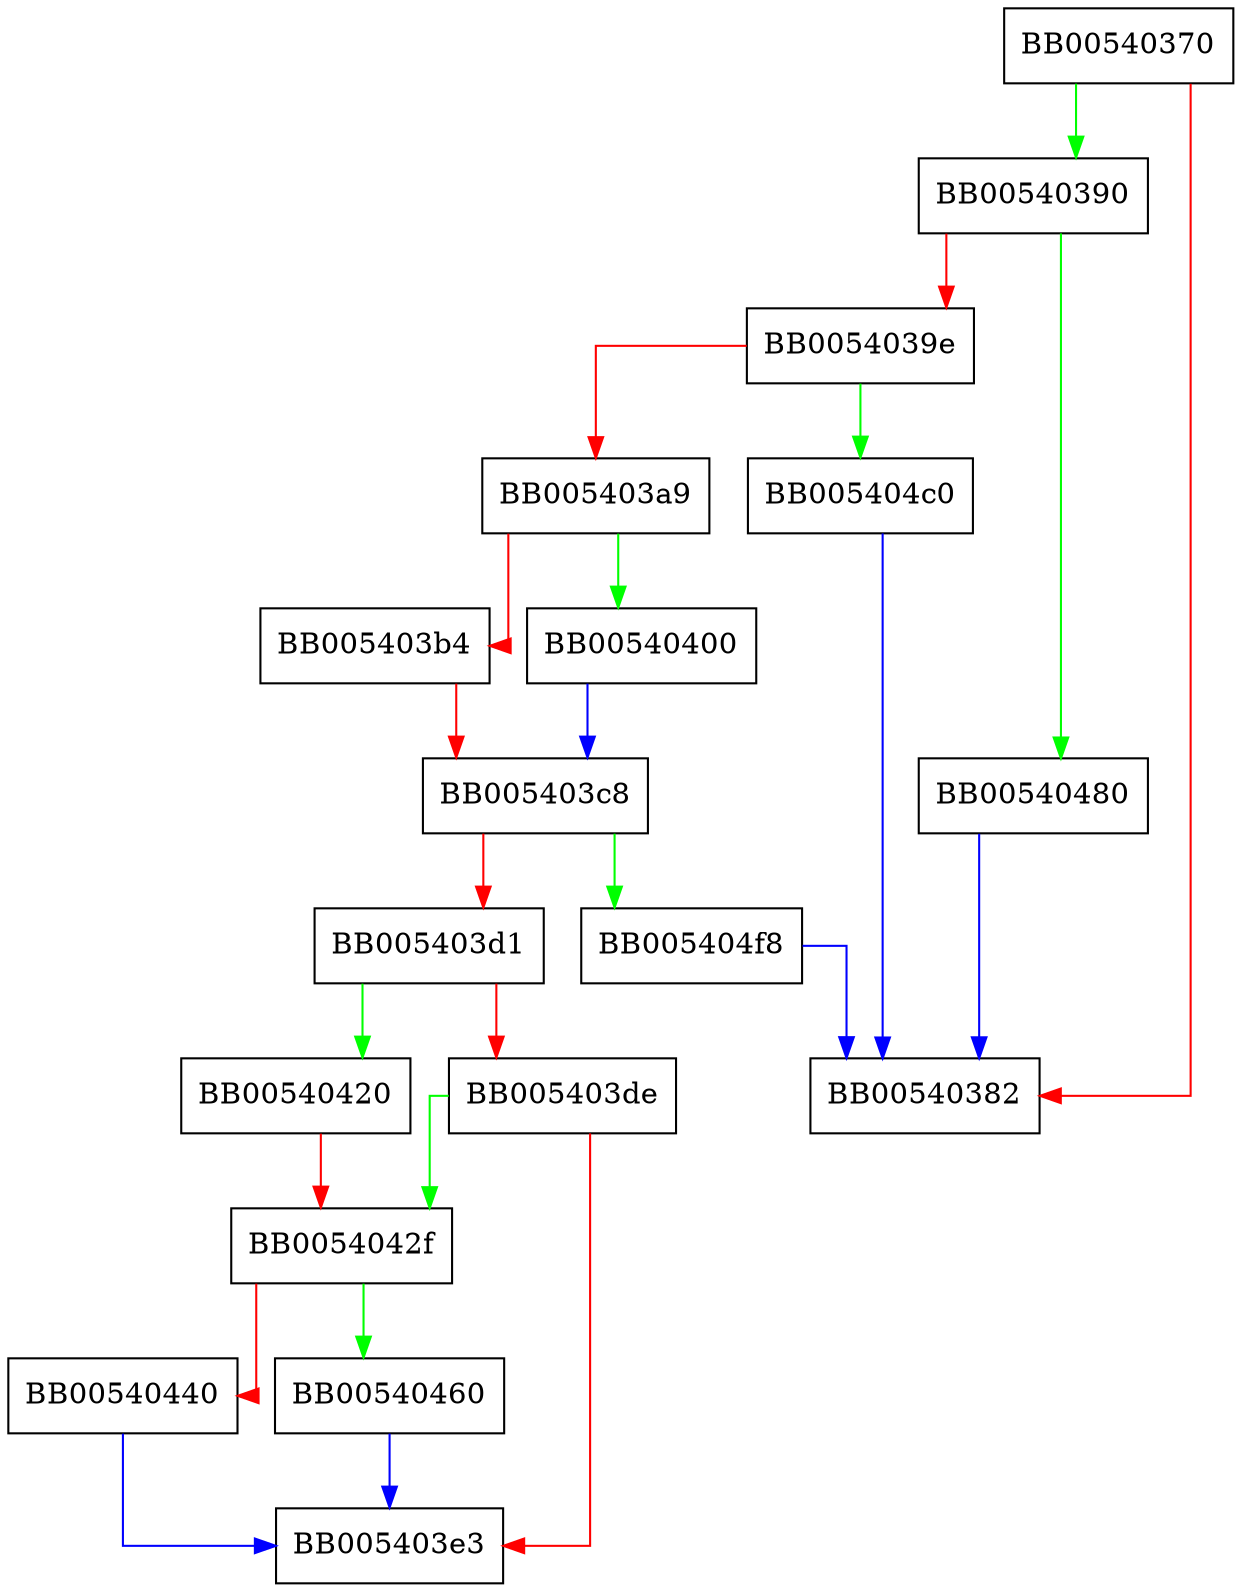digraph bn_expand2 {
  node [shape="box"];
  graph [splines=ortho];
  BB00540370 -> BB00540390 [color="green"];
  BB00540370 -> BB00540382 [color="red"];
  BB00540390 -> BB00540480 [color="green"];
  BB00540390 -> BB0054039e [color="red"];
  BB0054039e -> BB005404c0 [color="green"];
  BB0054039e -> BB005403a9 [color="red"];
  BB005403a9 -> BB00540400 [color="green"];
  BB005403a9 -> BB005403b4 [color="red"];
  BB005403b4 -> BB005403c8 [color="red"];
  BB005403c8 -> BB005404f8 [color="green"];
  BB005403c8 -> BB005403d1 [color="red"];
  BB005403d1 -> BB00540420 [color="green"];
  BB005403d1 -> BB005403de [color="red"];
  BB005403de -> BB0054042f [color="green"];
  BB005403de -> BB005403e3 [color="red"];
  BB00540400 -> BB005403c8 [color="blue"];
  BB00540420 -> BB0054042f [color="red"];
  BB0054042f -> BB00540460 [color="green"];
  BB0054042f -> BB00540440 [color="red"];
  BB00540440 -> BB005403e3 [color="blue"];
  BB00540460 -> BB005403e3 [color="blue"];
  BB00540480 -> BB00540382 [color="blue"];
  BB005404c0 -> BB00540382 [color="blue"];
  BB005404f8 -> BB00540382 [color="blue"];
}